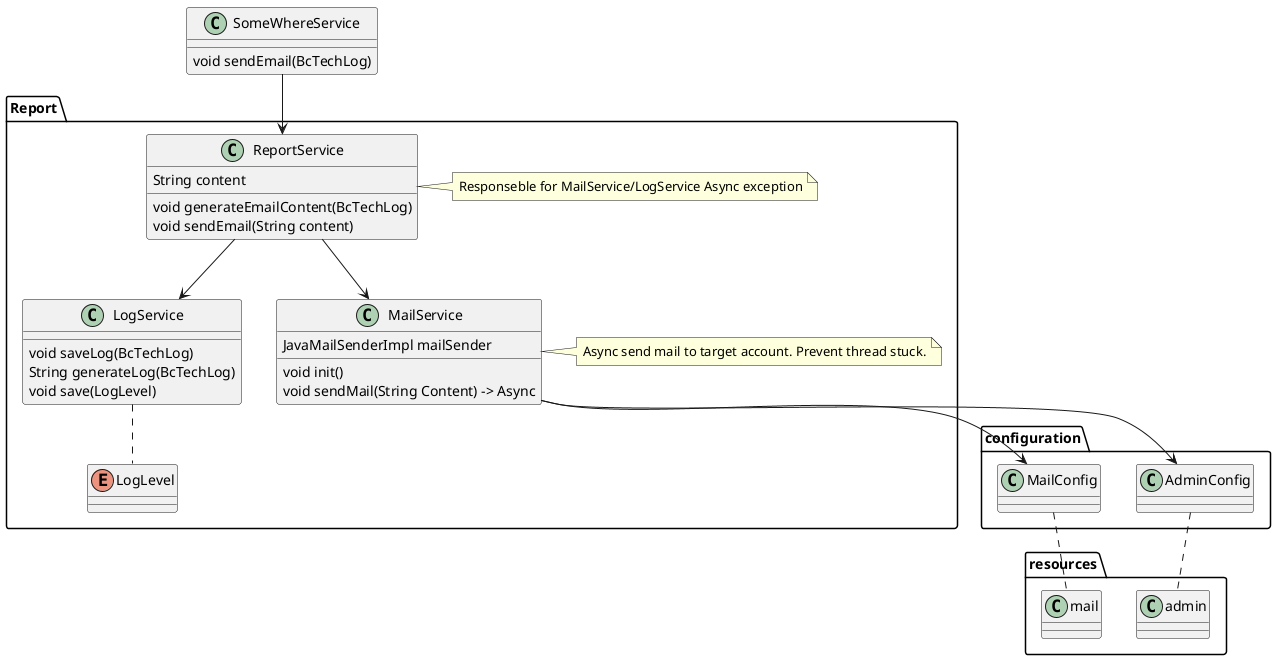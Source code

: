 @startuml

class SomeWhereService {

  void sendEmail(BcTechLog)
}

package Report {

  class ReportService {
    
    String content

    void generateEmailContent(BcTechLog)
    void sendEmail(String content)
  }
  note right: Responseble for MailService/LogService Async exception

  class MailService {

    JavaMailSenderImpl mailSender

    void init()
    void sendMail(String Content) -> Async
  }
  note right: Async send mail to target account. Prevent thread stuck.

  class LogService {
    void saveLog(BcTechLog)
    String generateLog(BcTechLog)
    void save(LogLevel)
  }
  enum LogLevel {

  }
}

package resources {
  class admin {

  }
  class mail {

  }
}

package configuration {
  class AdminConfig {

  }
  class MailConfig {

  }
}

SomeWhereService --> ReportService
ReportService --> MailService
ReportService --> LogService

MailService --> MailConfig
MailService --> AdminConfig

MailConfig .. mail
AdminConfig .. admin

LogService .. LogLevel

@enduml
